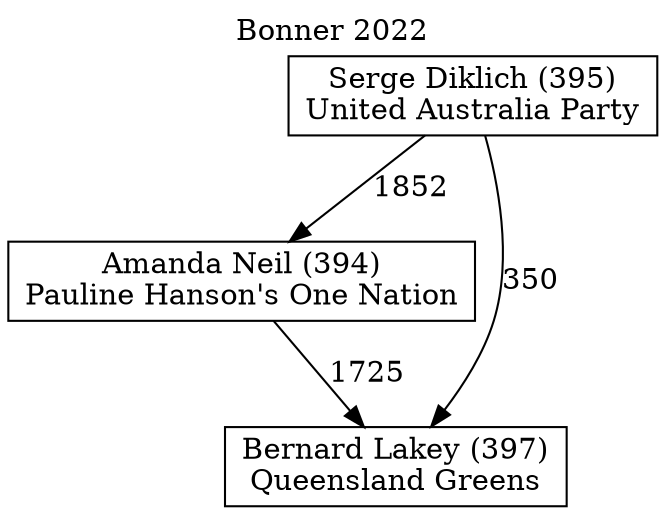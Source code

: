 // House preference flow
digraph "Bernard Lakey (397)_Bonner_2022" {
	graph [label="Bonner 2022" labelloc=t mclimit=10]
	node [shape=box]
	"Serge Diklich (395)" [label="Serge Diklich (395)
United Australia Party"]
	"Amanda Neil (394)" [label="Amanda Neil (394)
Pauline Hanson's One Nation"]
	"Bernard Lakey (397)" [label="Bernard Lakey (397)
Queensland Greens"]
	"Serge Diklich (395)" -> "Amanda Neil (394)" [label=1852]
	"Serge Diklich (395)" -> "Bernard Lakey (397)" [label=350]
	"Amanda Neil (394)" -> "Bernard Lakey (397)" [label=1725]
}
